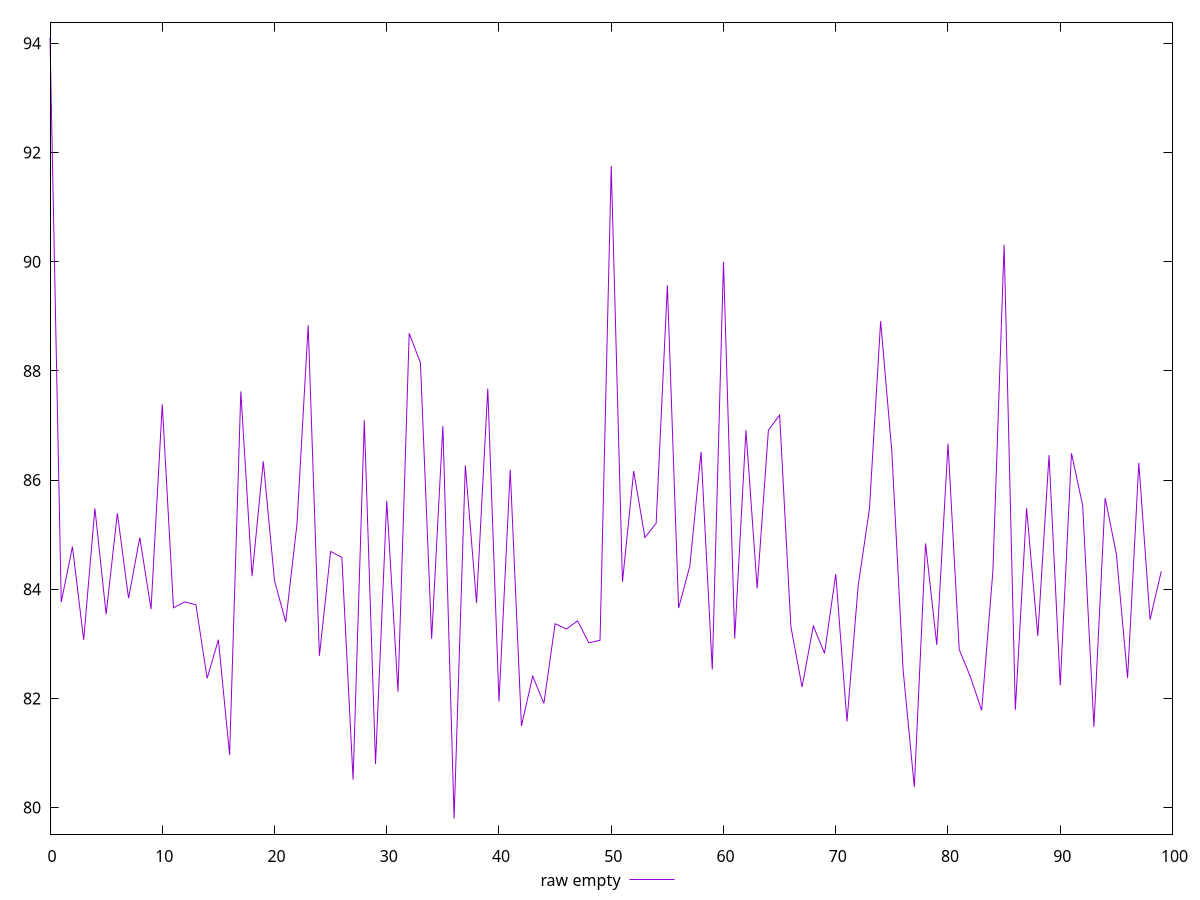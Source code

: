 $_rawEmpty <<EOF
94.09999999999998
83.764
84.77999999999999
83.072
85.47999999999999
83.54
85.392
83.836
84.94799999999998
83.636
87.388
83.66
83.768
83.71599999999998
82.36799999999997
83.07600000000001
80.964
87.624
84.23999999999998
86.344
84.15599999999998
83.4
85.18799999999999
88.836
82.77999999999997
84.692
84.584
80.512
87.09599999999999
80.8
85.61999999999999
82.12399999999997
88.68799999999999
88.14799999999998
83.09199999999998
86.98799999999999
79.8
86.26799999999999
83.74799999999999
87.67599999999997
81.944
86.19200000000001
81.49599999999998
82.40799999999999
81.908
83.36799999999998
83.27199999999998
83.41999999999999
83.02
83.06400000000001
91.756
84.132
86.16399999999999
84.948
85.208
89.56799999999998
83.65599999999999
84.424
86.51599999999999
82.52799999999999
89.99999999999997
83.09599999999999
86.91599999999997
84.01599999999999
86.912
87.19200000000001
83.32
82.208
83.328
82.82799999999999
84.27600000000001
81.576
84.068
85.468
88.91199999999998
86.512
82.524
80.376
84.83999999999997
82.97999999999999
86.66799999999998
82.896
82.392
81.78
84.332
90.31200000000001
81.79199999999999
85.484
83.14399999999999
86.45599999999999
82.23999999999998
86.49199999999999
85.53200000000001
81.47999999999998
85.672
84.64399999999998
82.37200000000001
86.316
83.44399999999999
84.32799999999999
EOF
set key outside below
set terminal pngcairo
set output "report_00005_2020-11-02T22-26-11.212Z/mainthread-work-breakdown/empty//raw.png"
set yrange [79.514:94.38599999999998]
plot $_rawEmpty title "raw empty" with line ,